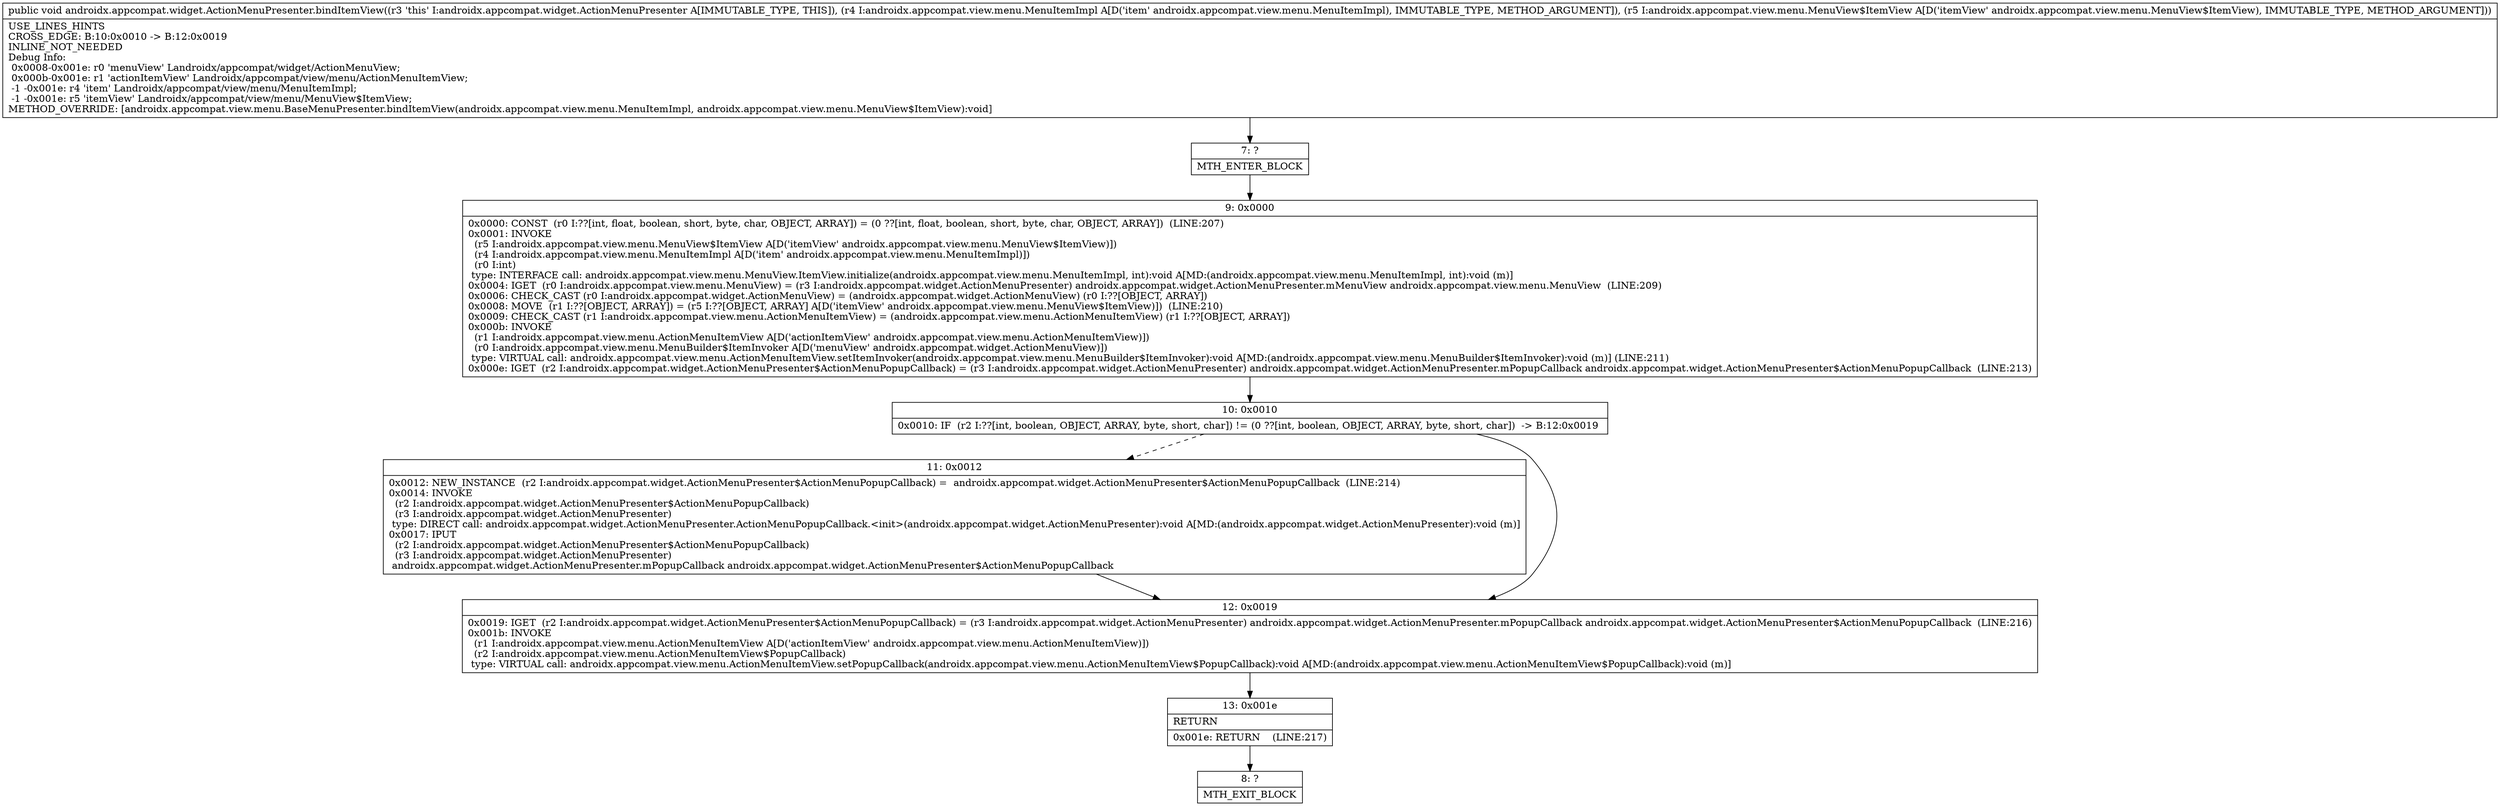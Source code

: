 digraph "CFG forandroidx.appcompat.widget.ActionMenuPresenter.bindItemView(Landroidx\/appcompat\/view\/menu\/MenuItemImpl;Landroidx\/appcompat\/view\/menu\/MenuView$ItemView;)V" {
Node_7 [shape=record,label="{7\:\ ?|MTH_ENTER_BLOCK\l}"];
Node_9 [shape=record,label="{9\:\ 0x0000|0x0000: CONST  (r0 I:??[int, float, boolean, short, byte, char, OBJECT, ARRAY]) = (0 ??[int, float, boolean, short, byte, char, OBJECT, ARRAY])  (LINE:207)\l0x0001: INVOKE  \l  (r5 I:androidx.appcompat.view.menu.MenuView$ItemView A[D('itemView' androidx.appcompat.view.menu.MenuView$ItemView)])\l  (r4 I:androidx.appcompat.view.menu.MenuItemImpl A[D('item' androidx.appcompat.view.menu.MenuItemImpl)])\l  (r0 I:int)\l type: INTERFACE call: androidx.appcompat.view.menu.MenuView.ItemView.initialize(androidx.appcompat.view.menu.MenuItemImpl, int):void A[MD:(androidx.appcompat.view.menu.MenuItemImpl, int):void (m)]\l0x0004: IGET  (r0 I:androidx.appcompat.view.menu.MenuView) = (r3 I:androidx.appcompat.widget.ActionMenuPresenter) androidx.appcompat.widget.ActionMenuPresenter.mMenuView androidx.appcompat.view.menu.MenuView  (LINE:209)\l0x0006: CHECK_CAST (r0 I:androidx.appcompat.widget.ActionMenuView) = (androidx.appcompat.widget.ActionMenuView) (r0 I:??[OBJECT, ARRAY]) \l0x0008: MOVE  (r1 I:??[OBJECT, ARRAY]) = (r5 I:??[OBJECT, ARRAY] A[D('itemView' androidx.appcompat.view.menu.MenuView$ItemView)])  (LINE:210)\l0x0009: CHECK_CAST (r1 I:androidx.appcompat.view.menu.ActionMenuItemView) = (androidx.appcompat.view.menu.ActionMenuItemView) (r1 I:??[OBJECT, ARRAY]) \l0x000b: INVOKE  \l  (r1 I:androidx.appcompat.view.menu.ActionMenuItemView A[D('actionItemView' androidx.appcompat.view.menu.ActionMenuItemView)])\l  (r0 I:androidx.appcompat.view.menu.MenuBuilder$ItemInvoker A[D('menuView' androidx.appcompat.widget.ActionMenuView)])\l type: VIRTUAL call: androidx.appcompat.view.menu.ActionMenuItemView.setItemInvoker(androidx.appcompat.view.menu.MenuBuilder$ItemInvoker):void A[MD:(androidx.appcompat.view.menu.MenuBuilder$ItemInvoker):void (m)] (LINE:211)\l0x000e: IGET  (r2 I:androidx.appcompat.widget.ActionMenuPresenter$ActionMenuPopupCallback) = (r3 I:androidx.appcompat.widget.ActionMenuPresenter) androidx.appcompat.widget.ActionMenuPresenter.mPopupCallback androidx.appcompat.widget.ActionMenuPresenter$ActionMenuPopupCallback  (LINE:213)\l}"];
Node_10 [shape=record,label="{10\:\ 0x0010|0x0010: IF  (r2 I:??[int, boolean, OBJECT, ARRAY, byte, short, char]) != (0 ??[int, boolean, OBJECT, ARRAY, byte, short, char])  \-\> B:12:0x0019 \l}"];
Node_11 [shape=record,label="{11\:\ 0x0012|0x0012: NEW_INSTANCE  (r2 I:androidx.appcompat.widget.ActionMenuPresenter$ActionMenuPopupCallback) =  androidx.appcompat.widget.ActionMenuPresenter$ActionMenuPopupCallback  (LINE:214)\l0x0014: INVOKE  \l  (r2 I:androidx.appcompat.widget.ActionMenuPresenter$ActionMenuPopupCallback)\l  (r3 I:androidx.appcompat.widget.ActionMenuPresenter)\l type: DIRECT call: androidx.appcompat.widget.ActionMenuPresenter.ActionMenuPopupCallback.\<init\>(androidx.appcompat.widget.ActionMenuPresenter):void A[MD:(androidx.appcompat.widget.ActionMenuPresenter):void (m)]\l0x0017: IPUT  \l  (r2 I:androidx.appcompat.widget.ActionMenuPresenter$ActionMenuPopupCallback)\l  (r3 I:androidx.appcompat.widget.ActionMenuPresenter)\l androidx.appcompat.widget.ActionMenuPresenter.mPopupCallback androidx.appcompat.widget.ActionMenuPresenter$ActionMenuPopupCallback \l}"];
Node_12 [shape=record,label="{12\:\ 0x0019|0x0019: IGET  (r2 I:androidx.appcompat.widget.ActionMenuPresenter$ActionMenuPopupCallback) = (r3 I:androidx.appcompat.widget.ActionMenuPresenter) androidx.appcompat.widget.ActionMenuPresenter.mPopupCallback androidx.appcompat.widget.ActionMenuPresenter$ActionMenuPopupCallback  (LINE:216)\l0x001b: INVOKE  \l  (r1 I:androidx.appcompat.view.menu.ActionMenuItemView A[D('actionItemView' androidx.appcompat.view.menu.ActionMenuItemView)])\l  (r2 I:androidx.appcompat.view.menu.ActionMenuItemView$PopupCallback)\l type: VIRTUAL call: androidx.appcompat.view.menu.ActionMenuItemView.setPopupCallback(androidx.appcompat.view.menu.ActionMenuItemView$PopupCallback):void A[MD:(androidx.appcompat.view.menu.ActionMenuItemView$PopupCallback):void (m)]\l}"];
Node_13 [shape=record,label="{13\:\ 0x001e|RETURN\l|0x001e: RETURN    (LINE:217)\l}"];
Node_8 [shape=record,label="{8\:\ ?|MTH_EXIT_BLOCK\l}"];
MethodNode[shape=record,label="{public void androidx.appcompat.widget.ActionMenuPresenter.bindItemView((r3 'this' I:androidx.appcompat.widget.ActionMenuPresenter A[IMMUTABLE_TYPE, THIS]), (r4 I:androidx.appcompat.view.menu.MenuItemImpl A[D('item' androidx.appcompat.view.menu.MenuItemImpl), IMMUTABLE_TYPE, METHOD_ARGUMENT]), (r5 I:androidx.appcompat.view.menu.MenuView$ItemView A[D('itemView' androidx.appcompat.view.menu.MenuView$ItemView), IMMUTABLE_TYPE, METHOD_ARGUMENT]))  | USE_LINES_HINTS\lCROSS_EDGE: B:10:0x0010 \-\> B:12:0x0019\lINLINE_NOT_NEEDED\lDebug Info:\l  0x0008\-0x001e: r0 'menuView' Landroidx\/appcompat\/widget\/ActionMenuView;\l  0x000b\-0x001e: r1 'actionItemView' Landroidx\/appcompat\/view\/menu\/ActionMenuItemView;\l  \-1 \-0x001e: r4 'item' Landroidx\/appcompat\/view\/menu\/MenuItemImpl;\l  \-1 \-0x001e: r5 'itemView' Landroidx\/appcompat\/view\/menu\/MenuView$ItemView;\lMETHOD_OVERRIDE: [androidx.appcompat.view.menu.BaseMenuPresenter.bindItemView(androidx.appcompat.view.menu.MenuItemImpl, androidx.appcompat.view.menu.MenuView$ItemView):void]\l}"];
MethodNode -> Node_7;Node_7 -> Node_9;
Node_9 -> Node_10;
Node_10 -> Node_11[style=dashed];
Node_10 -> Node_12;
Node_11 -> Node_12;
Node_12 -> Node_13;
Node_13 -> Node_8;
}

